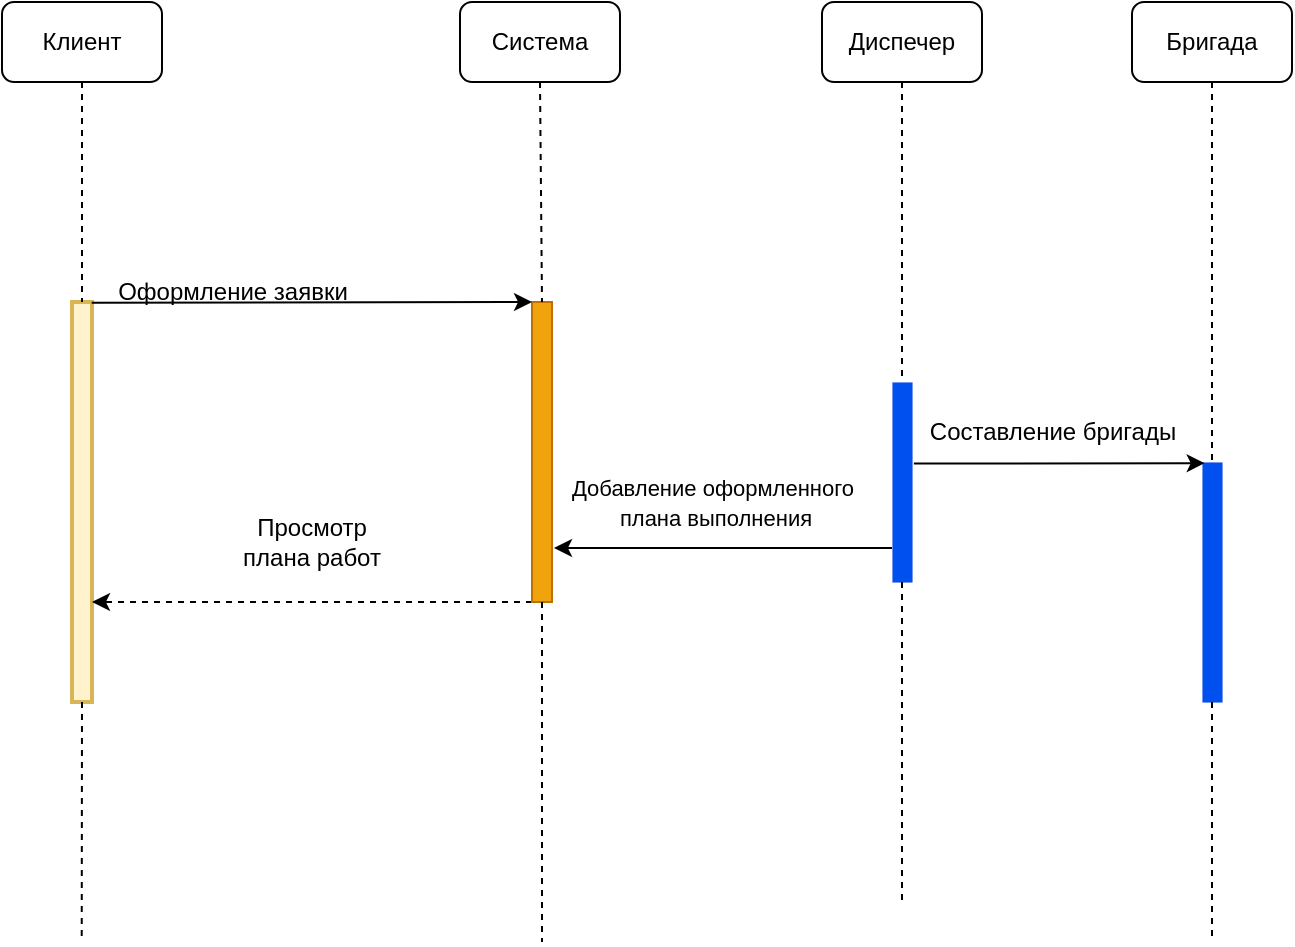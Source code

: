 <mxfile version="24.8.9">
  <diagram id="mAP6cqxLRKaeT77oycJb" name="Страница 1">
    <mxGraphModel dx="962" dy="611" grid="1" gridSize="10" guides="1" tooltips="1" connect="1" arrows="1" fold="1" page="1" pageScale="1" pageWidth="827" pageHeight="1169" math="0" shadow="0">
      <root>
        <mxCell id="0" />
        <mxCell id="1" parent="0" />
        <mxCell id="GWOxY-jc9z-73p6T1NB9-2" value="" style="rounded=0;whiteSpace=wrap;html=1;fillColor=#fff2cc;strokeColor=#d6b656;strokeWidth=2;" parent="1" vertex="1">
          <mxGeometry x="140" y="840" width="10" height="200" as="geometry" />
        </mxCell>
        <mxCell id="GWOxY-jc9z-73p6T1NB9-3" value="Диспечер" style="rounded=1;whiteSpace=wrap;html=1;strokeWidth=1;" parent="1" vertex="1">
          <mxGeometry x="515" y="690" width="80" height="40" as="geometry" />
        </mxCell>
        <mxCell id="GWOxY-jc9z-73p6T1NB9-4" value="&lt;span style=&quot;color: rgba(0, 0, 0, 0); font-family: monospace; font-size: 0px; text-align: start;&quot;&gt;%3CmxGraphModel%3E%3Croot%3E%3CmxCell%20id%3D%220%22%2F%3E%3CmxCell%20id%3D%221%22%20parent%3D%220%22%2F%3E%3CmxCell%20id%3D%222%22%20value%3D%221.2.%20%D0%9A%D0%BD%D0%B8%D0%B3%D0%B0%20%D0%B8%D0%B4%D0%B5%D1%82%20%D0%B1%D0%B8%D0%B1%D0%BB%D0%B8%D0%BE%D1%82%D0%B5%D0%BA%D0%B0%D1%80%D1%8E%22%20style%3D%22text%3Bhtml%3D1%3Balign%3Dcenter%3BverticalAlign%3Dmiddle%3Bresizable%3D0%3Bpoints%3D%5B%5D%3Bautosize%3D1%3BstrokeColor%3Dnone%3BfillColor%3Dnone%3B%22%20vertex%3D%221%22%20parent%3D%221%22%3E%3CmxGeometry%20x%3D%22375%22%20y%3D%22485%22%20width%3D%22190%22%20height%3D%2230%22%20as%3D%22geometry%22%2F%3E%3C%2FmxCell%3E%3C%2Froot%3E%3C%2FmxGraphModel%3E&lt;/span&gt;&lt;span style=&quot;color: rgba(0, 0, 0, 0); font-family: monospace; font-size: 0px; text-align: start;&quot;&gt;%3CmxGraphModel%3E%3Croot%3E%3CmxCell%20id%3D%220%22%2F%3E%3CmxCell%20id%3D%221%22%20parent%3D%220%22%2F%3E%3CmxCell%20id%3D%222%22%20value%3D%221.2.%20%D0%9A%D0%BD%D0%B8%D0%B3%D0%B0%20%D0%B8%D0%B4%D0%B5%D1%82%20%D0%B1%D0%B8%D0%B1%D0%BB%D0%B8%D0%BE%D1%82%D0%B5%D0%BA%D0%B0%D1%80%D1%8E%22%20style%3D%22text%3Bhtml%3D1%3Balign%3Dcenter%3BverticalAlign%3Dmiddle%3Bresizable%3D0%3Bpoints%3D%5B%5D%3Bautosize%3D1%3BstrokeColor%3Dnone%3BfillColor%3Dnone%3B%22%20vertex%3D%221%22%20parent%3D%221%22%3E%3CmxGeometry%20x%3D%22375%22%20y%3D%22485%22%20width%3D%22190%22%20height%3D%2230%22%20as%3D%22geometry%22%2F%3E%3C%2FmxCell%3E%3C%2Froot%3E%3C%2FmxGraphModel%3E&lt;/span&gt;" style="rounded=0;whiteSpace=wrap;html=1;fillColor=#0050ef;strokeColor=#001DBC;strokeWidth=0;fontColor=#ffffff;" parent="1" vertex="1">
          <mxGeometry x="550" y="880" width="10" height="100" as="geometry" />
        </mxCell>
        <mxCell id="Atdu3RBCaDwWSJeL8t3D-6" style="edgeStyle=orthogonalEdgeStyle;rounded=0;orthogonalLoop=1;jettySize=auto;html=1;entryX=1;entryY=0.75;entryDx=0;entryDy=0;dashed=1;" edge="1" parent="1" source="GWOxY-jc9z-73p6T1NB9-5" target="GWOxY-jc9z-73p6T1NB9-2">
          <mxGeometry relative="1" as="geometry">
            <Array as="points">
              <mxPoint x="310" y="990" />
              <mxPoint x="310" y="990" />
            </Array>
          </mxGeometry>
        </mxCell>
        <mxCell id="GWOxY-jc9z-73p6T1NB9-5" value="" style="rounded=0;whiteSpace=wrap;html=1;fillColor=#f0a30a;strokeColor=#BD7000;strokeWidth=1;fontColor=#000000;" parent="1" vertex="1">
          <mxGeometry x="370" y="840" width="10" height="150" as="geometry" />
        </mxCell>
        <mxCell id="GWOxY-jc9z-73p6T1NB9-7" value="" style="endArrow=classic;html=1;rounded=0;entryX=0;entryY=0;entryDx=0;entryDy=0;exitX=-0.001;exitY=0.679;exitDx=0;exitDy=0;exitPerimeter=0;" parent="1" source="GWOxY-jc9z-73p6T1NB9-8" target="GWOxY-jc9z-73p6T1NB9-5" edge="1">
          <mxGeometry width="50" height="50" relative="1" as="geometry">
            <mxPoint x="220" y="920" as="sourcePoint" />
            <mxPoint x="480" y="950" as="targetPoint" />
          </mxGeometry>
        </mxCell>
        <mxCell id="GWOxY-jc9z-73p6T1NB9-8" value="Оформление заявки" style="text;html=1;align=center;verticalAlign=middle;resizable=0;points=[];autosize=1;strokeColor=none;fillColor=none;" parent="1" vertex="1">
          <mxGeometry x="150" y="820" width="140" height="30" as="geometry" />
        </mxCell>
        <mxCell id="GWOxY-jc9z-73p6T1NB9-16" value="" style="endArrow=none;dashed=1;html=1;rounded=0;exitX=0.5;exitY=1;exitDx=0;exitDy=0;entryX=0.5;entryY=0;entryDx=0;entryDy=0;" parent="1" source="GWOxY-jc9z-73p6T1NB9-28" target="GWOxY-jc9z-73p6T1NB9-5" edge="1">
          <mxGeometry width="50" height="50" relative="1" as="geometry">
            <mxPoint x="380" y="760" as="sourcePoint" />
            <mxPoint x="380" y="840" as="targetPoint" />
          </mxGeometry>
        </mxCell>
        <mxCell id="GWOxY-jc9z-73p6T1NB9-19" value="Бригада" style="rounded=1;whiteSpace=wrap;html=1;strokeWidth=1;" parent="1" vertex="1">
          <mxGeometry x="670" y="690" width="80" height="40" as="geometry" />
        </mxCell>
        <mxCell id="GWOxY-jc9z-73p6T1NB9-20" value="&lt;span style=&quot;color: rgba(0, 0, 0, 0); font-family: monospace; font-size: 0px; text-align: start;&quot;&gt;%3CmxGraphModel%3E%3Croot%3E%3CmxCell%20id%3D%220%22%2F%3E%3CmxCell%20id%3D%221%22%20parent%3D%220%22%2F%3E%3CmxCell%20id%3D%222%22%20value%3D%221.2.%20%D0%9A%D0%BD%D0%B8%D0%B3%D0%B0%20%D0%B8%D0%B4%D0%B5%D1%82%20%D0%B1%D0%B8%D0%B1%D0%BB%D0%B8%D0%BE%D1%82%D0%B5%D0%BA%D0%B0%D1%80%D1%8E%22%20style%3D%22text%3Bhtml%3D1%3Balign%3Dcenter%3BverticalAlign%3Dmiddle%3Bresizable%3D0%3Bpoints%3D%5B%5D%3Bautosize%3D1%3BstrokeColor%3Dnone%3BfillColor%3Dnone%3B%22%20vertex%3D%221%22%20parent%3D%221%22%3E%3CmxGeometry%20x%3D%22375%22%20y%3D%22485%22%20width%3D%22190%22%20height%3D%2230%22%20as%3D%22geometry%22%2F%3E%3C%2FmxCell%3E%3C%2Froot%3E%3C%2FmxGraphModel%3E&lt;/span&gt;&lt;span style=&quot;color: rgba(0, 0, 0, 0); font-family: monospace; font-size: 0px; text-align: start;&quot;&gt;%3CmxGraphModel%3E%3Croot%3E%3CmxCell%20id%3D%220%22%2F%3E%3CmxCell%20id%3D%221%22%20parent%3D%220%22%2F%3E%3CmxCell%20id%3D%222%22%20value%3D%221.2.%20%D0%9A%D0%BD%D0%B8%D0%B3%D0%B0%20%D0%B8%D0%B4%D0%B5%D1%82%20%D0%B1%D0%B8%D0%B1%D0%BB%D0%B8%D0%BE%D1%82%D0%B5%D0%BA%D0%B0%D1%80%D1%8E%22%20style%3D%22text%3Bhtml%3D1%3Balign%3Dcenter%3BverticalAlign%3Dmiddle%3Bresizable%3D0%3Bpoints%3D%5B%5D%3Bautosize%3D1%3BstrokeColor%3Dnone%3BfillColor%3Dnone%3B%22%20vertex%3D%221%22%20parent%3D%221%22%3E%3CmxGeometry%20x%3D%22375%22%20y%3D%22485%22%20width%3D%22190%22%20height%3D%2230%22%20as%3D%22geometry%22%2F%3E%3C%2FmxCell%3E%3C%2Froot%3E%3C%2FmxGraphModel%3E&lt;/span&gt;" style="rounded=0;whiteSpace=wrap;html=1;fillColor=#0050ef;strokeColor=#001DBC;strokeWidth=0;fontColor=#ffffff;" parent="1" vertex="1">
          <mxGeometry x="705" y="920" width="10" height="120" as="geometry" />
        </mxCell>
        <mxCell id="GWOxY-jc9z-73p6T1NB9-23" value="" style="endArrow=classic;html=1;rounded=0;entryX=1.009;entryY=1.02;entryDx=0;entryDy=0;exitX=1.093;exitY=0.408;exitDx=0;exitDy=0;exitPerimeter=0;entryPerimeter=0;" parent="1" source="GWOxY-jc9z-73p6T1NB9-4" target="GWOxY-jc9z-73p6T1NB9-24" edge="1">
          <mxGeometry width="50" height="50" relative="1" as="geometry">
            <mxPoint x="580" y="1060" as="sourcePoint" />
            <mxPoint x="740" y="1070" as="targetPoint" />
          </mxGeometry>
        </mxCell>
        <mxCell id="GWOxY-jc9z-73p6T1NB9-24" value="Составление бригады" style="text;html=1;align=center;verticalAlign=middle;resizable=0;points=[];autosize=1;strokeColor=none;fillColor=none;" parent="1" vertex="1">
          <mxGeometry x="555" y="890" width="150" height="30" as="geometry" />
        </mxCell>
        <mxCell id="GWOxY-jc9z-73p6T1NB9-28" value="Система" style="rounded=1;whiteSpace=wrap;html=1;strokeWidth=1;" parent="1" vertex="1">
          <mxGeometry x="334" y="690" width="80" height="40" as="geometry" />
        </mxCell>
        <mxCell id="GWOxY-jc9z-73p6T1NB9-34" value="Клиент" style="rounded=1;whiteSpace=wrap;html=1;strokeWidth=1;" parent="1" vertex="1">
          <mxGeometry x="105" y="690" width="80" height="40" as="geometry" />
        </mxCell>
        <mxCell id="GWOxY-jc9z-73p6T1NB9-35" value="" style="endArrow=none;dashed=1;html=1;rounded=0;exitX=0.5;exitY=1;exitDx=0;exitDy=0;entryX=0.5;entryY=0;entryDx=0;entryDy=0;" parent="1" source="GWOxY-jc9z-73p6T1NB9-34" target="GWOxY-jc9z-73p6T1NB9-2" edge="1">
          <mxGeometry width="50" height="50" relative="1" as="geometry">
            <mxPoint x="144.41" y="730.0" as="sourcePoint" />
            <mxPoint x="145.41" y="840.0" as="targetPoint" />
          </mxGeometry>
        </mxCell>
        <mxCell id="GWOxY-jc9z-73p6T1NB9-36" value="" style="endArrow=none;dashed=1;html=1;rounded=0;exitX=0.5;exitY=1;exitDx=0;exitDy=0;entryX=0.5;entryY=0;entryDx=0;entryDy=0;" parent="1" source="GWOxY-jc9z-73p6T1NB9-2" edge="1">
          <mxGeometry width="50" height="50" relative="1" as="geometry">
            <mxPoint x="144.86" y="1050.0" as="sourcePoint" />
            <mxPoint x="144.86" y="1160.0" as="targetPoint" />
          </mxGeometry>
        </mxCell>
        <mxCell id="GWOxY-jc9z-73p6T1NB9-37" value="" style="endArrow=none;dashed=1;html=1;rounded=0;exitX=0.5;exitY=1;exitDx=0;exitDy=0;entryX=0.5;entryY=0;entryDx=0;entryDy=0;" parent="1" source="GWOxY-jc9z-73p6T1NB9-3" target="GWOxY-jc9z-73p6T1NB9-4" edge="1">
          <mxGeometry width="50" height="50" relative="1" as="geometry">
            <mxPoint x="555" y="740" as="sourcePoint" />
            <mxPoint x="556" y="850" as="targetPoint" />
          </mxGeometry>
        </mxCell>
        <mxCell id="GWOxY-jc9z-73p6T1NB9-38" value="" style="endArrow=none;dashed=1;html=1;rounded=0;exitX=0.5;exitY=1;exitDx=0;exitDy=0;" parent="1" source="GWOxY-jc9z-73p6T1NB9-5" edge="1">
          <mxGeometry width="50" height="50" relative="1" as="geometry">
            <mxPoint x="370" y="1049" as="sourcePoint" />
            <mxPoint x="375" y="1160" as="targetPoint" />
          </mxGeometry>
        </mxCell>
        <mxCell id="GWOxY-jc9z-73p6T1NB9-41" value="" style="endArrow=none;dashed=1;html=1;rounded=0;entryX=0.5;entryY=0;entryDx=0;entryDy=0;exitX=0.5;exitY=1;exitDx=0;exitDy=0;" parent="1" source="GWOxY-jc9z-73p6T1NB9-19" target="GWOxY-jc9z-73p6T1NB9-20" edge="1">
          <mxGeometry width="50" height="50" relative="1" as="geometry">
            <mxPoint x="730" y="750" as="sourcePoint" />
            <mxPoint x="735" y="900" as="targetPoint" />
          </mxGeometry>
        </mxCell>
        <mxCell id="GWOxY-jc9z-73p6T1NB9-43" value="" style="endArrow=none;dashed=1;html=1;rounded=0;exitX=0.5;exitY=1;exitDx=0;exitDy=0;" parent="1" source="GWOxY-jc9z-73p6T1NB9-20" edge="1">
          <mxGeometry width="50" height="50" relative="1" as="geometry">
            <mxPoint x="705" y="1070.0" as="sourcePoint" />
            <mxPoint x="710" y="1160" as="targetPoint" />
          </mxGeometry>
        </mxCell>
        <mxCell id="GWOxY-jc9z-73p6T1NB9-44" value="" style="endArrow=none;dashed=1;html=1;rounded=0;exitX=0.5;exitY=1;exitDx=0;exitDy=0;" parent="1" edge="1">
          <mxGeometry width="50" height="50" relative="1" as="geometry">
            <mxPoint x="555" y="980.0" as="sourcePoint" />
            <mxPoint x="555" y="1139" as="targetPoint" />
          </mxGeometry>
        </mxCell>
        <mxCell id="Atdu3RBCaDwWSJeL8t3D-2" style="edgeStyle=orthogonalEdgeStyle;rounded=0;orthogonalLoop=1;jettySize=auto;html=1;entryX=1.1;entryY=0.82;entryDx=0;entryDy=0;entryPerimeter=0;" edge="1" parent="1" source="GWOxY-jc9z-73p6T1NB9-4" target="GWOxY-jc9z-73p6T1NB9-5">
          <mxGeometry relative="1" as="geometry">
            <Array as="points">
              <mxPoint x="510" y="963" />
              <mxPoint x="510" y="963" />
            </Array>
          </mxGeometry>
        </mxCell>
        <mxCell id="Atdu3RBCaDwWSJeL8t3D-3" value="&lt;span style=&quot;font-size: 11px; text-wrap-mode: nowrap; background-color: rgb(255, 255, 255);&quot;&gt;Добавление оформленного&amp;nbsp;&lt;/span&gt;&lt;div&gt;&lt;span style=&quot;font-size: 11px; text-wrap-mode: nowrap; background-color: rgb(255, 255, 255);&quot;&gt;плана выполнения&lt;/span&gt;&lt;/div&gt;" style="rounded=0;whiteSpace=wrap;html=1;fillColor=none;strokeColor=none;" vertex="1" parent="1">
          <mxGeometry x="384" y="890" width="156" height="100" as="geometry" />
        </mxCell>
        <mxCell id="Atdu3RBCaDwWSJeL8t3D-7" value="Просмотр&lt;div&gt;плана работ&lt;/div&gt;" style="rounded=0;whiteSpace=wrap;html=1;fillColor=none;strokeColor=none;" vertex="1" parent="1">
          <mxGeometry x="200" y="930" width="120" height="60" as="geometry" />
        </mxCell>
      </root>
    </mxGraphModel>
  </diagram>
</mxfile>
